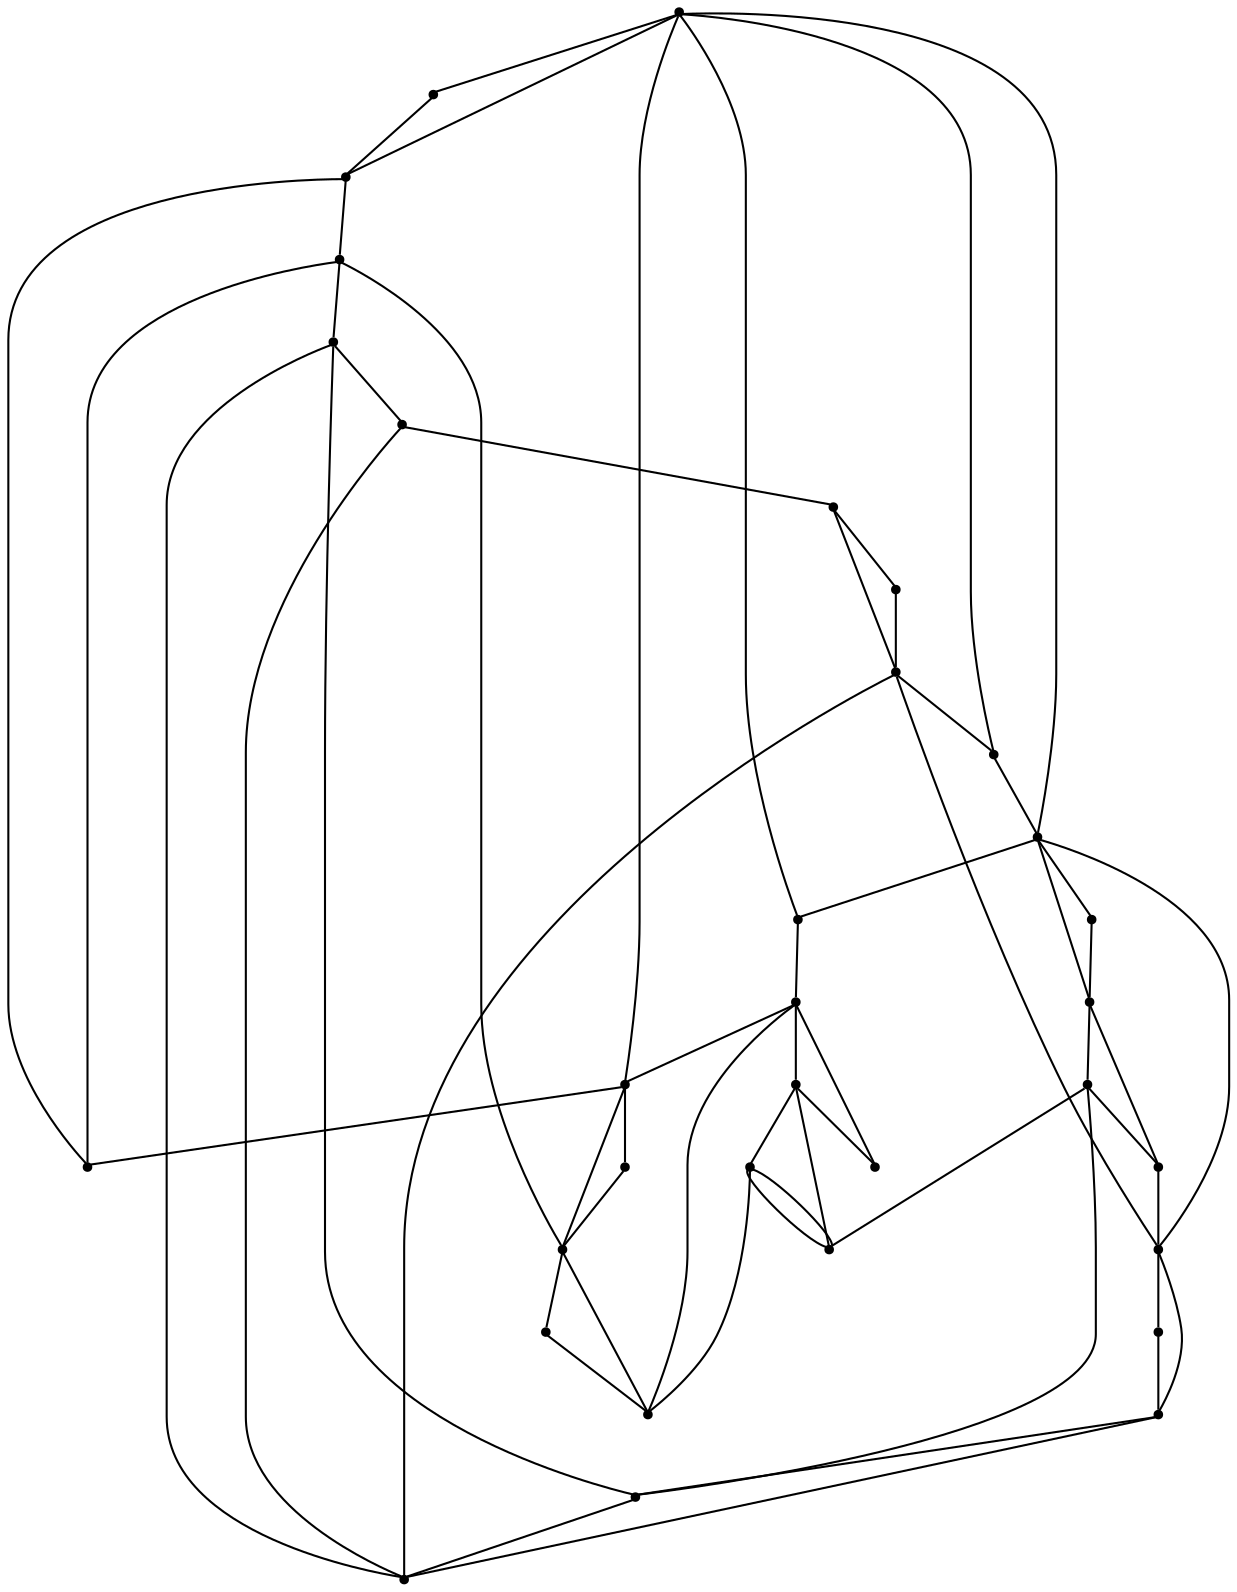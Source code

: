 graph {
  node [shape=point,comment="{\"directed\":false,\"doi\":\"10.1007/978-3-319-03841-4_14\",\"figure\":\"4\"}"]

  v0 [pos="893.873617661427,823.0448109244272"]
  v1 [pos="893.873617661427,952.7326784033922"]
  v2 [pos="1203.6761663055595,887.8887446639097"]
  v3 [pos="1153.3939947304125,952.7326784033922"]
  v4 [pos="1153.3939947304125,823.0448109244273"]
  v5 [pos="1153.3939947304125,1082.4205458823571"]
  v6 [pos="1088.5138964866562,1131.053432598276"]
  v7 [pos="1088.5138964866562,774.4116698537366"]
  v8 [pos="1023.6338141489393,1082.4205458823571"]
  v9 [pos="1023.6338141489395,693.3569434454623"]
  v10 [pos="1023.6338141489395,823.0448109244272"]
  v11 [pos="1023.6338141489393,952.7326784033921"]
  v12 [pos="974.973724560083,1017.5764849654887"]
  v13 [pos="958.7536999991439,644.723802374772"]
  v14 [pos="944.1557097063774,1017.5766121428746"]
  v15 [pos="893.873617661427,1082.4205458823571"]
  v16 [pos="893.873617661427,693.3569434454623"]
  v17 [pos="990.7643019647658,954.7245306210708"]
  v18 [pos="828.9935035116314,1131.053432598276"]
  v19 [pos="845.2135280725706,758.200750007559"]
  v20 [pos="764.1133575497573,1082.4205458823571"]
  v21 [pos="812.7734789506924,758.2008771849448"]
  v22 [pos="764.1133575497572,823.0448109244272"]
  v23 [pos="796.5534066716352,823.0448109244273"]
  v24 [pos="764.1133575497572,952.7326784033921"]
  v25 [pos="764.1133575497572,693.3569434454623"]
  v26 [pos="699.233307024119,1001.3655651193111"]
  v27 [pos="634.3531610622449,952.7326784033921"]
  v28 [pos="634.3531610622449,693.3569434454623"]
  v29 [pos="634.3531610622449,823.0448109244273"]
  v30 [pos="587.315105741561,758.200750007559"]
  v31 [pos="585.6930714733884,887.8886174865238"]

  v31 -- v29 [id="-2",pos="585.6930714733884,887.8886174865238 634.3531610622449,823.0448109244273 634.3531610622449,823.0448109244273 634.3531610622449,823.0448109244273"]
  v18 -- v31 [id="-3",pos="828.9935035116314,1131.053432598276 587.315105741561,1131.053432598276 587.315105741561,1131.053432598276 587.315105741561,1131.053432598276 585.6930714733884,887.8886174865238 585.6930714733884,887.8886174865238 585.6930714733884,887.8886174865238"]
  v18 -- v6 [id="-4",pos="828.9935035116314,1131.053432598276 1088.5138964866562,1131.053432598276 1088.5138964866562,1131.053432598276 1088.5138964866562,1131.053432598276"]
  v6 -- v5 [id="-5",pos="1088.5138964866562,1131.053432598276 1153.3939947304125,1131.053432598276 1153.3939947304125,1131.053432598276 1153.3939947304125,1131.053432598276 1153.3939947304125,1082.4205458823571 1153.3939947304125,1082.4205458823571 1153.3939947304125,1082.4205458823571"]
  v31 -- v30 [id="-6",pos="585.6930714733884,887.8886174865238 587.315105741561,758.200750007559 587.315105741561,758.200750007559 587.315105741561,758.200750007559"]
  v30 -- v28 [id="-7",pos="587.315105741561,758.200750007559 634.3531610622449,693.3569434454623 634.3531610622449,693.3569434454623 634.3531610622449,693.3569434454623"]
  v13 -- v30 [id="-8",pos="958.7536999991439,644.723802374772 587.315105741561,644.7238023747718 587.315105741561,644.7238023747718 587.315105741561,644.7238023747718 587.315105741561,758.200750007559 587.315105741561,758.200750007559 587.315105741561,758.200750007559"]
  v13 -- v4 [id="-9",pos="958.7536999991439,644.723802374772 1153.3939947304125,644.7238023747718 1153.3939947304125,644.7238023747718 1153.3939947304125,644.7238023747718 1153.3939947304125,823.0448109244273 1153.3939947304125,823.0448109244273 1153.3939947304125,823.0448109244273"]
  v24 -- v1 [id="-11",pos="764.1133575497572,952.7326784033921 893.873617661427,952.7326784033922 893.873617661427,952.7326784033922 893.873617661427,952.7326784033922"]
  v27 -- v29 [id="-12",pos="634.3531610622449,952.7326784033921 634.3531610622449,823.0448109244273 634.3531610622449,823.0448109244273 634.3531610622449,823.0448109244273"]
  v29 -- v30 [id="-16",pos="634.3531610622449,823.0448109244273 587.315105741561,758.200750007559 587.315105741561,758.200750007559 587.315105741561,758.200750007559"]
  v29 -- v22 [id="-17",pos="634.3531610622449,823.0448109244273 764.1133575497572,823.0448109244272 764.1133575497572,823.0448109244272 764.1133575497572,823.0448109244272"]
  v22 -- v23 [id="-18",pos="764.1133575497572,823.0448109244272 796.5534066716352,823.0448109244273 796.5534066716352,823.0448109244273 796.5534066716352,823.0448109244273"]
  v23 -- v0 [id="-19",pos="796.5534066716352,823.0448109244273 893.873617661427,823.0448109244272 893.873617661427,823.0448109244272 893.873617661427,823.0448109244272"]
  v28 -- v29 [id="-22",pos="634.3531610622449,693.3569434454623 634.3531610622449,823.0448109244273 634.3531610622449,823.0448109244273 634.3531610622449,823.0448109244273"]
  v28 -- v25 [id="-23",pos="634.3531610622449,693.3569434454623 764.1133575497572,693.3569434454623 764.1133575497572,693.3569434454623 764.1133575497572,693.3569434454623"]
  v26 -- v27 [id="-30",pos="699.233307024119,1001.3655651193111 634.3531610622449,952.7326784033921 634.3531610622449,952.7326784033921 634.3531610622449,952.7326784033921"]
  v20 -- v15 [id="-35",pos="764.1133575497573,1082.4205458823571 893.873617661427,1082.4205458823571 893.873617661427,1082.4205458823571 893.873617661427,1082.4205458823571"]
  v20 -- v24 [id="-36",pos="764.1133575497573,1082.4205458823571 764.1133575497572,952.7326784033921 764.1133575497572,952.7326784033921 764.1133575497572,952.7326784033921"]
  v24 -- v26 [id="-37",pos="764.1133575497572,952.7326784033921 699.233307024119,1001.3655651193111 699.233307024119,1001.3655651193111 699.233307024119,1001.3655651193111"]
  v22 -- v24 [id="-40",pos="764.1133575497572,823.0448109244272 764.1133575497572,952.7326784033921 764.1133575497572,952.7326784033921 764.1133575497572,952.7326784033921"]
  v22 -- v25 [id="-43",pos="764.1133575497572,823.0448109244272 764.1133575497572,693.3569434454623 764.1133575497572,693.3569434454623 764.1133575497572,693.3569434454623"]
  v25 -- v21 [id="-46",pos="764.1133575497572,693.3569434454623 812.7734789506924,758.2008771849448 812.7734789506924,758.2008771849448 812.7734789506924,758.2008771849448"]
  v23 -- v1 [id="-49",pos="796.5534066716352,823.0448109244273 893.873617661427,952.7326784033922 893.873617661427,952.7326784033922 893.873617661427,952.7326784033922"]
  v21 -- v22 [id="-50",pos="812.7734789506924,758.2008771849448 764.1133575497572,823.0448109244272 764.1133575497572,823.0448109244272 764.1133575497572,823.0448109244272"]
  v18 -- v20 [id="-51",pos="828.9935035116314,1131.053432598276 764.1133575497573,1082.4205458823571 764.1133575497573,1082.4205458823571 764.1133575497573,1082.4205458823571"]
  v19 -- v16 [id="-52",pos="845.2135280725706,758.200750007559 893.873617661427,693.3569434454623 893.873617661427,693.3569434454623 893.873617661427,693.3569434454623"]
  v0 -- v19 [id="-54",pos="893.873617661427,823.0448109244272 845.2135280725706,758.200750007559 845.2135280725706,758.200750007559 845.2135280725706,758.200750007559"]
  v15 -- v18 [id="-55",pos="893.873617661427,1082.4205458823571 828.9935035116314,1131.053432598276 828.9935035116314,1131.053432598276 828.9935035116314,1131.053432598276"]
  v15 -- v1 [id="-56",pos="893.873617661427,1082.4205458823571 893.873617661427,952.7326784033922 893.873617661427,952.7326784033922 893.873617661427,952.7326784033922"]
  v1 -- v17 [id="-60",pos="893.873617661427,952.7326784033922 990.7643019647658,954.7245306210708 990.7643019647658,954.7245306210708 990.7643019647658,954.7245306210708"]
  v17 -- v11 [id="-61",pos="990.7643019647658,954.7245306210708 1023.6338141489393,952.7326784033921 1023.6338141489393,952.7326784033921 1023.6338141489393,952.7326784033921"]
  v1 -- v0 [id="-62",pos="893.873617661427,952.7326784033922 893.873617661427,823.0448109244272 893.873617661427,823.0448109244272 893.873617661427,823.0448109244272"]
  v0 -- v16 [id="-66",pos="893.873617661427,823.0448109244272 893.873617661427,693.3569434454623 893.873617661427,693.3569434454623 893.873617661427,693.3569434454623"]
  v0 -- v17 [id="-67",pos="893.873617661427,823.0448109244272 990.7643019647658,954.7245306210708 990.7643019647658,954.7245306210708 990.7643019647658,954.7245306210708"]
  v16 -- v9 [id="-71",pos="893.873617661427,693.3569434454623 1023.6338141489395,693.3569434454623 1023.6338141489395,693.3569434454623 1023.6338141489395,693.3569434454623"]
  v16 -- v13 [id="-73",pos="893.873617661427,693.3569434454623 958.7536999991439,644.723802374772 958.7536999991439,644.723802374772 958.7536999991439,644.723802374772"]
  v0 -- v10 [id="-74",pos="893.873617661427,823.0448109244272 1023.6338141489395,823.0448109244272 1023.6338141489395,823.0448109244272 1023.6338141489395,823.0448109244272"]
  v1 -- v14 [id="-76",pos="893.873617661427,952.7326784033922 944.1557097063774,1017.5766121428746 944.1557097063774,1017.5766121428746 944.1557097063774,1017.5766121428746"]
  v14 -- v15 [id="-78",pos="944.1557097063774,1017.5766121428746 893.873617661427,1082.4205458823571 893.873617661427,1082.4205458823571 893.873617661427,1082.4205458823571"]
  v13 -- v9 [id="-79",pos="958.7536999991439,644.723802374772 1023.6338141489395,693.3569434454623 1023.6338141489395,693.3569434454623 1023.6338141489395,693.3569434454623"]
  v12 -- v11 [id="-80",pos="974.973724560083,1017.5764849654887 1023.6338141489393,952.7326784033921 1023.6338141489393,952.7326784033921 1023.6338141489393,952.7326784033921"]
  v8 -- v12 [id="-82",pos="1023.6338141489393,1082.4205458823571 974.973724560083,1017.5764849654887 974.973724560083,1017.5764849654887 974.973724560083,1017.5764849654887"]
  v11 -- v8 [id="-86",pos="1023.6338141489393,952.7326784033921 1023.6338141489393,1082.4205458823571 1023.6338141489393,1082.4205458823571 1023.6338141489393,1082.4205458823571"]
  v11 -- v3 [id="-87",pos="1023.6338141489393,952.7326784033921 1153.3939947304125,952.7326784033922 1153.3939947304125,952.7326784033922 1153.3939947304125,952.7326784033922"]
  v11 -- v10 [id="-88",pos="1023.6338141489393,952.7326784033921 1023.6338141489395,823.0448109244272 1023.6338141489395,823.0448109244272 1023.6338141489395,823.0448109244272"]
  v10 -- v9 [id="-90",pos="1023.6338141489395,823.0448109244272 1023.6338141489395,693.3569434454623 1023.6338141489395,693.3569434454623 1023.6338141489395,693.3569434454623"]
  v10 -- v4 [id="-92",pos="1023.6338141489395,823.0448109244272 1153.3939947304125,823.0448109244273 1153.3939947304125,823.0448109244273 1153.3939947304125,823.0448109244273"]
  v10 -- v7 [id="-94",pos="1023.6338141489395,823.0448109244272 1088.5138964866562,774.4116698537366 1088.5138964866562,774.4116698537366 1088.5138964866562,774.4116698537366"]
  v8 -- v5 [id="-97",pos="1023.6338141489393,1082.4205458823571 1153.3939947304125,1082.4205458823571 1153.3939947304125,1082.4205458823571 1153.3939947304125,1082.4205458823571"]
  v6 -- v8 [id="-100",pos="1088.5138964866562,1131.053432598276 1023.6338141489393,1082.4205458823571 1023.6338141489393,1082.4205458823571 1023.6338141489393,1082.4205458823571"]
  v7 -- v4 [id="-101",pos="1088.5138964866562,774.4116698537366 1153.3939947304125,823.0448109244273 1153.3939947304125,823.0448109244273 1153.3939947304125,823.0448109244273"]
  v27 -- v31 [id="-105",pos="634.3531610622449,952.7326784033921 585.6930714733884,887.8886174865238 585.6930714733884,887.8886174865238 585.6930714733884,887.8886174865238"]
  v5 -- v3 [id="-106",pos="1153.3939947304125,1082.4205458823571 1153.3939947304125,952.7326784033922 1153.3939947304125,952.7326784033922 1153.3939947304125,952.7326784033922"]
  v3 -- v4 [id="-107",pos="1153.3939947304125,952.7326784033922 1153.3939947304125,823.0448109244273 1153.3939947304125,823.0448109244273 1153.3939947304125,823.0448109244273"]
  v27 -- v24 [id="-108",pos="634.3531610622449,952.7326784033921 764.1133575497572,952.7326784033921 764.1133575497572,952.7326784033921 764.1133575497572,952.7326784033921"]
  v5 -- v6 [id="-109",pos="1153.3939947304125,1082.4205458823571 1088.5138964866562,1131.053432598276 1088.5138964866562,1131.053432598276 1088.5138964866562,1131.053432598276"]
  v4 -- v2 [id="-115",pos="1153.3939947304125,823.0448109244273 1203.6761663055595,887.8887446639097 1203.6761663055595,887.8887446639097 1203.6761663055595,887.8887446639097"]
  v2 -- v3 [id="-116",pos="1203.6761663055595,887.8887446639097 1153.3939947304125,952.7326784033922 1153.3939947304125,952.7326784033922 1153.3939947304125,952.7326784033922"]
}